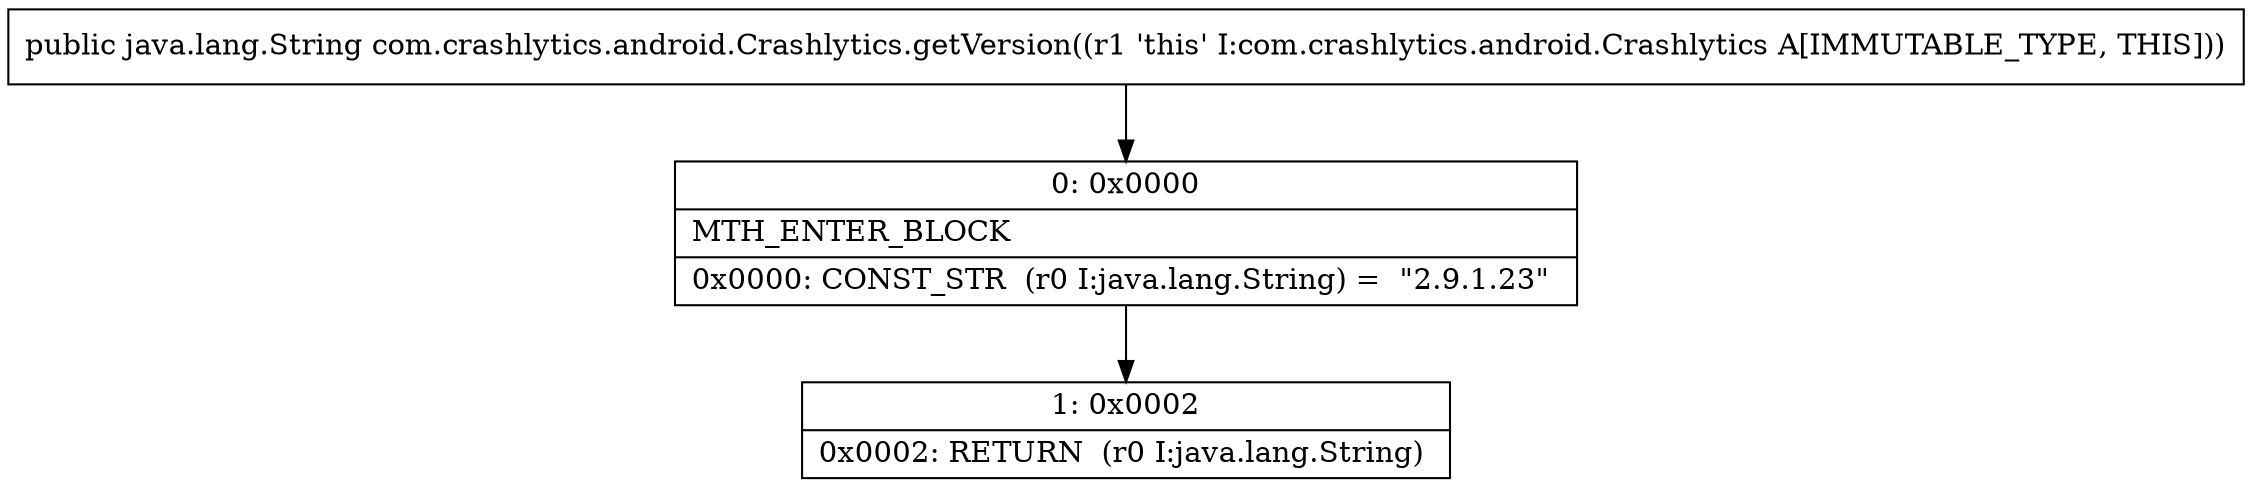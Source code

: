 digraph "CFG forcom.crashlytics.android.Crashlytics.getVersion()Ljava\/lang\/String;" {
Node_0 [shape=record,label="{0\:\ 0x0000|MTH_ENTER_BLOCK\l|0x0000: CONST_STR  (r0 I:java.lang.String) =  \"2.9.1.23\" \l}"];
Node_1 [shape=record,label="{1\:\ 0x0002|0x0002: RETURN  (r0 I:java.lang.String) \l}"];
MethodNode[shape=record,label="{public java.lang.String com.crashlytics.android.Crashlytics.getVersion((r1 'this' I:com.crashlytics.android.Crashlytics A[IMMUTABLE_TYPE, THIS])) }"];
MethodNode -> Node_0;
Node_0 -> Node_1;
}


